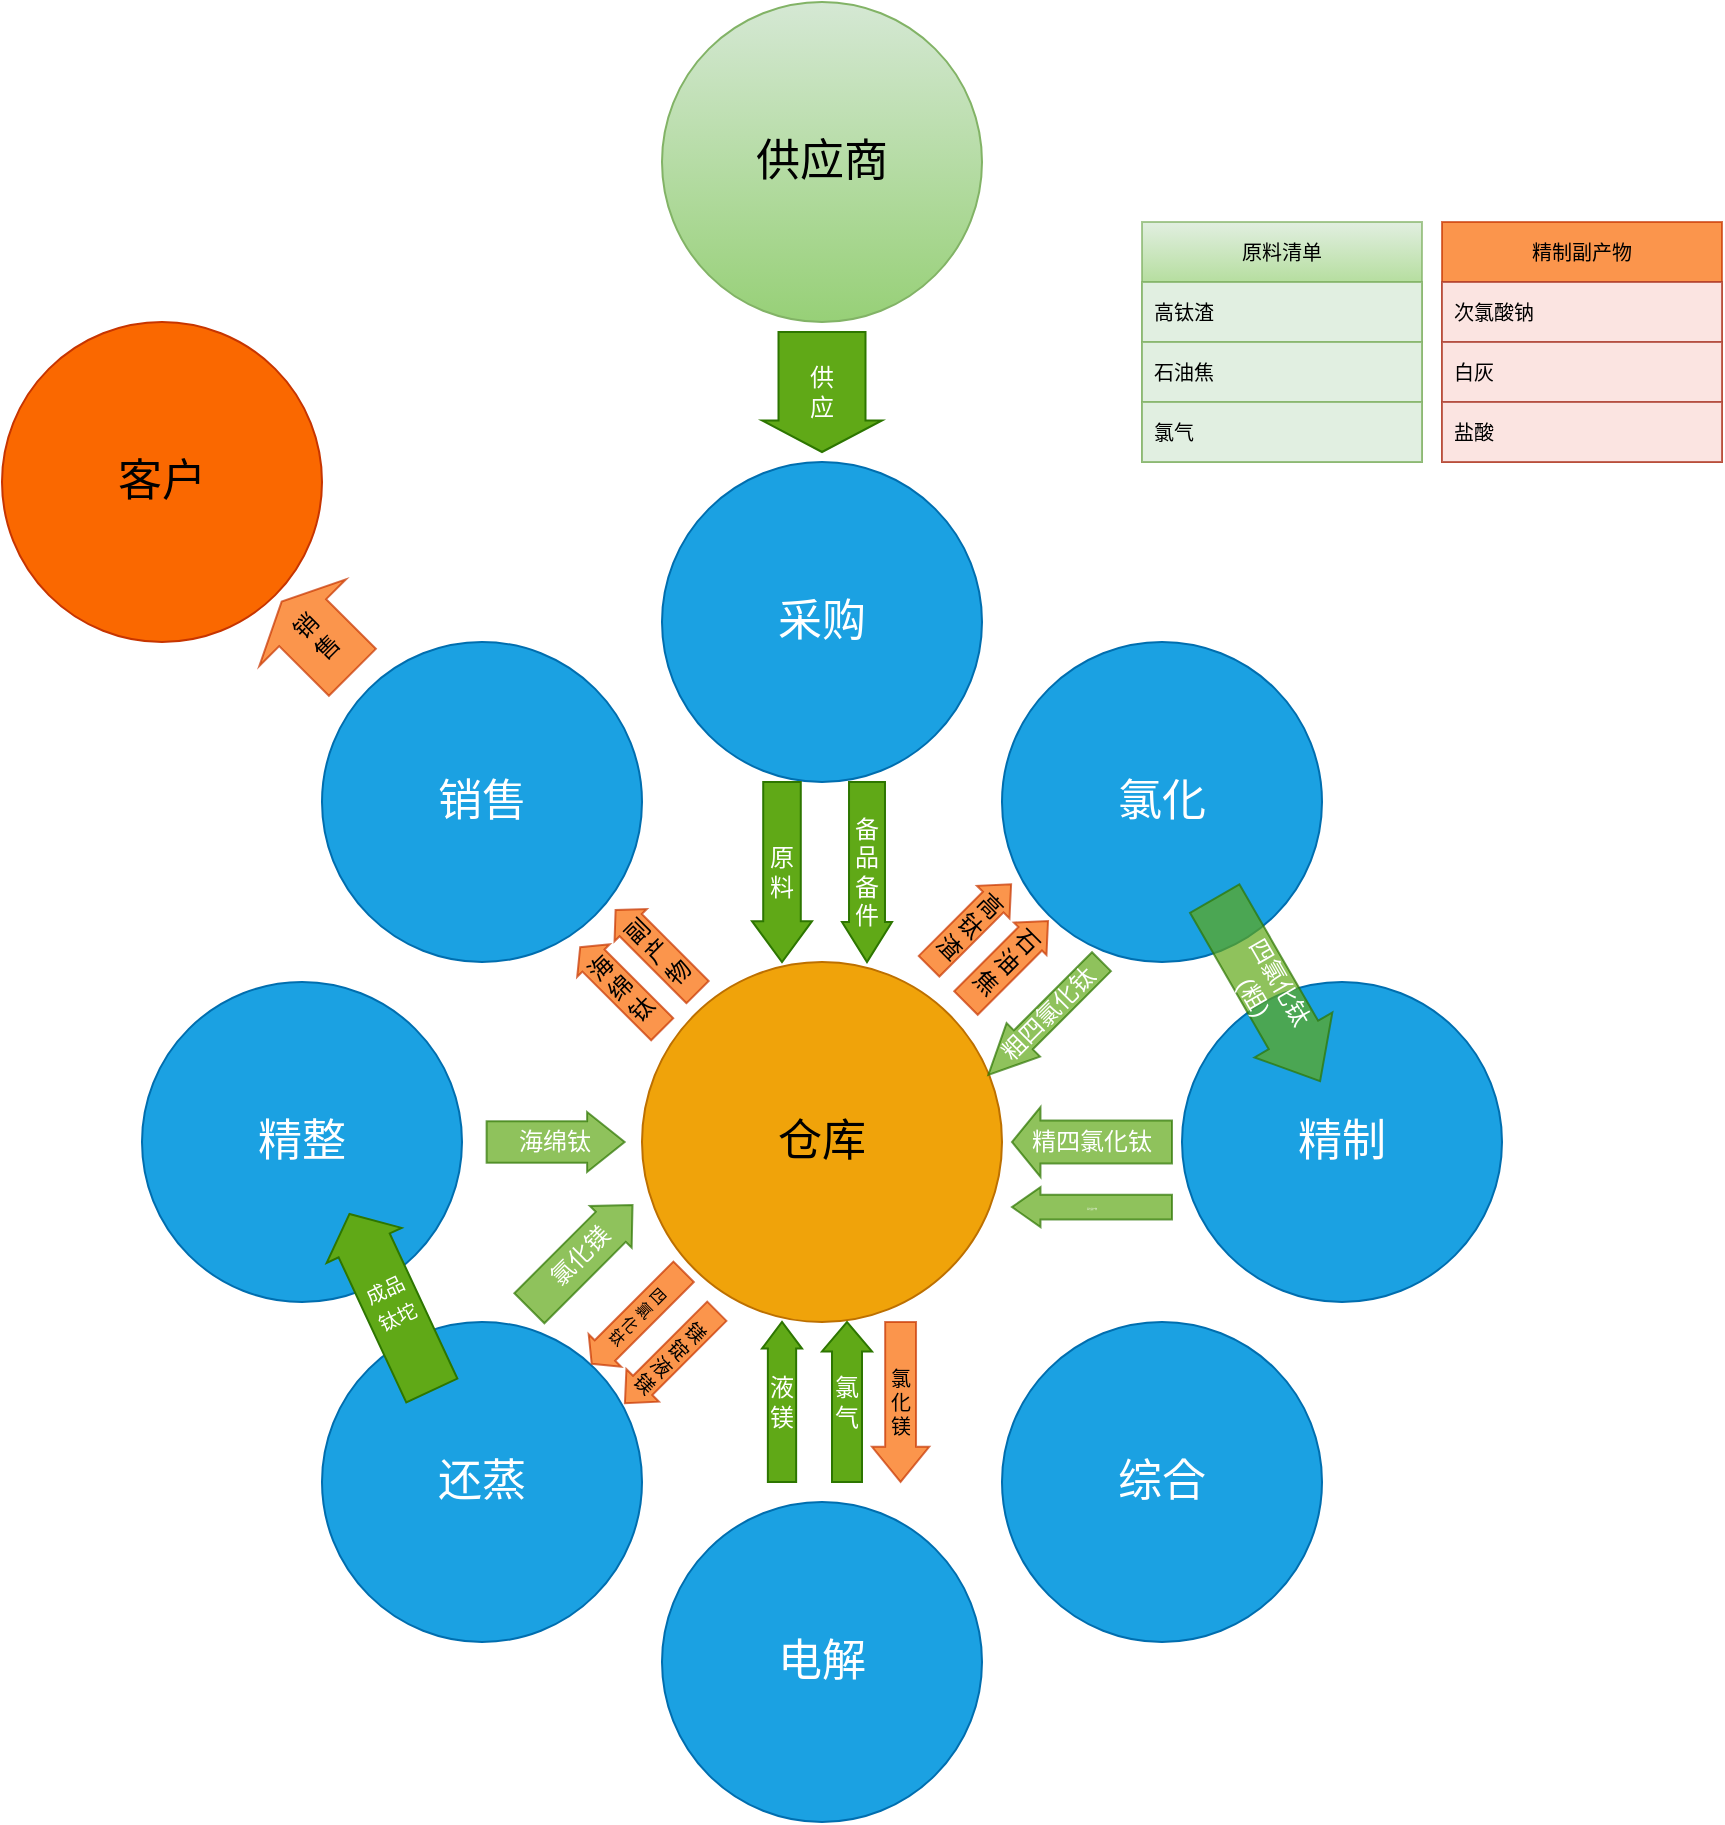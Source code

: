 <mxfile version="16.2.2" type="github">
  <diagram name="Page-1" id="dd472eb7-4b8b-5cd9-a60b-b15522922e76">
    <mxGraphModel dx="1933" dy="1289" grid="1" gridSize="10" guides="1" tooltips="1" connect="1" arrows="1" fold="1" page="1" pageScale="1" pageWidth="1100" pageHeight="850" background="none" math="0" shadow="0">
      <root>
        <mxCell id="0" />
        <mxCell id="1" parent="0" />
        <mxCell id="374e34682ed331ee-1" value="仓库" style="ellipse;whiteSpace=wrap;html=1;rounded=0;shadow=0;dashed=0;comic=0;fontFamily=Verdana;fontSize=22;fillColor=#f0a30a;strokeColor=#BD7000;fontColor=#000000;" parent="1" vertex="1">
          <mxGeometry x="440" y="290" width="180" height="180" as="geometry" />
        </mxCell>
        <mxCell id="45236fa5f4b8e91a-1" value="采购" style="ellipse;whiteSpace=wrap;html=1;rounded=0;shadow=0;dashed=0;comic=0;fontFamily=Verdana;fontSize=22;fontColor=#ffffff;fillColor=#1ba1e2;strokeColor=#006EAF;" parent="1" vertex="1">
          <mxGeometry x="450" y="40" width="160" height="160" as="geometry" />
        </mxCell>
        <mxCell id="45236fa5f4b8e91a-2" value="电解" style="ellipse;whiteSpace=wrap;html=1;rounded=0;shadow=0;dashed=0;comic=0;fontFamily=Verdana;fontSize=22;fontColor=#ffffff;fillColor=#1ba1e2;strokeColor=#006EAF;" parent="1" vertex="1">
          <mxGeometry x="450" y="560" width="160" height="160" as="geometry" />
        </mxCell>
        <mxCell id="45236fa5f4b8e91a-3" value="精制" style="ellipse;whiteSpace=wrap;html=1;rounded=0;shadow=0;dashed=0;comic=0;fontFamily=Verdana;fontSize=22;fontColor=#ffffff;fillColor=#1ba1e2;strokeColor=#006EAF;" parent="1" vertex="1">
          <mxGeometry x="710" y="300" width="160" height="160" as="geometry" />
        </mxCell>
        <mxCell id="45236fa5f4b8e91a-4" value="精整" style="ellipse;whiteSpace=wrap;html=1;rounded=0;shadow=0;dashed=0;comic=0;fontFamily=Verdana;fontSize=22;fontColor=#ffffff;fillColor=#1ba1e2;strokeColor=#006EAF;" parent="1" vertex="1">
          <mxGeometry x="190" y="300" width="160" height="160" as="geometry" />
        </mxCell>
        <mxCell id="45236fa5f4b8e91a-5" value="销售" style="ellipse;whiteSpace=wrap;html=1;rounded=0;shadow=0;dashed=0;comic=0;fontFamily=Verdana;fontSize=22;fontColor=#ffffff;fillColor=#1ba1e2;strokeColor=#006EAF;" parent="1" vertex="1">
          <mxGeometry x="280" y="130" width="160" height="160" as="geometry" />
        </mxCell>
        <mxCell id="45236fa5f4b8e91a-6" value="氯化" style="ellipse;whiteSpace=wrap;html=1;rounded=0;shadow=0;dashed=0;comic=0;fontFamily=Verdana;fontSize=22;fontColor=#ffffff;fillColor=#1ba1e2;strokeColor=#006EAF;" parent="1" vertex="1">
          <mxGeometry x="620" y="130" width="160" height="160" as="geometry" />
        </mxCell>
        <mxCell id="45236fa5f4b8e91a-7" value="综合" style="ellipse;whiteSpace=wrap;html=1;rounded=0;shadow=0;dashed=0;comic=0;fontFamily=Verdana;fontSize=22;fontColor=#ffffff;fillColor=#1ba1e2;strokeColor=#006EAF;" parent="1" vertex="1">
          <mxGeometry x="620" y="470" width="160" height="160" as="geometry" />
        </mxCell>
        <mxCell id="45236fa5f4b8e91a-8" value="还蒸" style="ellipse;whiteSpace=wrap;html=1;rounded=0;shadow=0;dashed=0;comic=0;fontFamily=Verdana;fontSize=22;fontColor=#ffffff;fillColor=#1ba1e2;strokeColor=#006EAF;" parent="1" vertex="1">
          <mxGeometry x="280" y="470" width="160" height="160" as="geometry" />
        </mxCell>
        <mxCell id="nypSkxeh19CnlEw6hLjK-6" value="原&lt;br&gt;料" style="shape=singleArrow;direction=south;whiteSpace=wrap;html=1;fillColor=#60a917;strokeColor=#2D7600;fontColor=#ffffff;arrowWidth=0.626;arrowSize=0.227;rounded=0;" vertex="1" parent="1">
          <mxGeometry x="495" y="200" width="30" height="90" as="geometry" />
        </mxCell>
        <mxCell id="nypSkxeh19CnlEw6hLjK-7" value="备&lt;br&gt;品&lt;br&gt;备&lt;br&gt;件" style="shape=singleArrow;direction=south;whiteSpace=wrap;html=1;fillColor=#60a917;strokeColor=#2D7600;fontColor=#ffffff;arrowWidth=0.719;arrowSize=0.222;rounded=0;" vertex="1" parent="1">
          <mxGeometry x="540" y="200" width="25" height="90" as="geometry" />
        </mxCell>
        <mxCell id="nypSkxeh19CnlEw6hLjK-11" value="海&lt;br&gt;绵&lt;br&gt;钛" style="shape=singleArrow;direction=north;whiteSpace=wrap;html=1;fillColor=#fa6800;rotation=-45;strokeColor=#C73500;fontColor=#000000;opacity=70;arrowWidth=0.679;arrowSize=0.162;rounded=0;" vertex="1" parent="1">
          <mxGeometry x="418.09" y="274.12" width="23" height="58" as="geometry" />
        </mxCell>
        <mxCell id="nypSkxeh19CnlEw6hLjK-13" value="&lt;font style=&quot;font-size: 10px&quot;&gt;成品&lt;br&gt;钛坨&lt;/font&gt;" style="shape=singleArrow;direction=north;whiteSpace=wrap;html=1;fillColor=#60a917;strokeColor=#2D7600;fontColor=#ffffff;rotation=-25;arrowWidth=0.682;arrowSize=0.178;rounded=0;" vertex="1" parent="1">
          <mxGeometry x="293.66" y="411.41" width="41.34" height="97.38" as="geometry" />
        </mxCell>
        <mxCell id="nypSkxeh19CnlEw6hLjK-14" value="石&lt;br&gt;油&lt;br&gt;焦" style="shape=singleArrow;direction=north;whiteSpace=wrap;html=1;fillColor=#fa6800;rotation=45;strokeColor=#C73500;fontColor=#000000;opacity=70;arrowWidth=0.722;arrowSize=0.217;rounded=0;" vertex="1" parent="1">
          <mxGeometry x="611" y="261" width="23" height="58" as="geometry" />
        </mxCell>
        <mxCell id="nypSkxeh19CnlEw6hLjK-17" value="液&lt;br&gt;镁" style="shape=singleArrow;direction=north;whiteSpace=wrap;html=1;fillColor=#60a917;strokeColor=#2D7600;fontColor=#ffffff;rotation=0;arrowWidth=0.707;arrowSize=0.166;rounded=0;" vertex="1" parent="1">
          <mxGeometry x="500" y="470" width="20" height="80" as="geometry" />
        </mxCell>
        <mxCell id="nypSkxeh19CnlEw6hLjK-18" value="氯&lt;br&gt;气" style="shape=singleArrow;direction=north;whiteSpace=wrap;html=1;fillColor=#60a917;strokeColor=#2D7600;fontColor=#ffffff;rotation=0;arrowWidth=0.6;arrowSize=0.184;rounded=0;" vertex="1" parent="1">
          <mxGeometry x="530" y="470" width="25" height="80" as="geometry" />
        </mxCell>
        <mxCell id="nypSkxeh19CnlEw6hLjK-20" value="海绵钛" style="shape=singleArrow;whiteSpace=wrap;html=1;fillColor=#60a917;opacity=70;fontColor=#ffffff;strokeColor=#2D7600;arrowWidth=0.689;arrowSize=0.272;rounded=0;" vertex="1" parent="1">
          <mxGeometry x="362.3" y="365" width="69.03" height="30" as="geometry" />
        </mxCell>
        <mxCell id="nypSkxeh19CnlEw6hLjK-21" value="精四氯化钛" style="shape=singleArrow;direction=west;whiteSpace=wrap;html=1;fillColor=#60a917;opacity=70;fontColor=#ffffff;strokeColor=#2D7600;arrowWidth=0.618;arrowSize=0.178;rounded=0;" vertex="1" parent="1">
          <mxGeometry x="625" y="362.53" width="80" height="34.94" as="geometry" />
        </mxCell>
        <mxCell id="nypSkxeh19CnlEw6hLjK-22" value="&amp;nbsp; 粗四氯化钛" style="shape=singleArrow;direction=west;whiteSpace=wrap;html=1;fillColor=#60a917;opacity=70;rotation=-45;fontColor=#ffffff;strokeColor=#2D7600;arrowWidth=0.566;arrowSize=0.309;rounded=0;" vertex="1" parent="1">
          <mxGeometry x="601.46" y="306.3" width="80" height="23.66" as="geometry" />
        </mxCell>
        <mxCell id="nypSkxeh19CnlEw6hLjK-25" value="氯&lt;br&gt;化&lt;br&gt;镁" style="shape=singleArrow;direction=south;whiteSpace=wrap;html=1;fontSize=10;fillColor=#fa6800;opacity=70;fontColor=#000000;strokeColor=#C73500;arrowWidth=0.54;arrowSize=0.22;rounded=0;" vertex="1" parent="1">
          <mxGeometry x="555" y="470" width="28.59" height="80" as="geometry" />
        </mxCell>
        <mxCell id="nypSkxeh19CnlEw6hLjK-26" value="&lt;font style=&quot;font-size: 8px&quot;&gt;四&lt;br style=&quot;font-size: 8px&quot;&gt;氯&lt;br style=&quot;font-size: 8px&quot;&gt;化&lt;br style=&quot;font-size: 8px&quot;&gt;钛&lt;/font&gt;" style="shape=singleArrow;direction=south;whiteSpace=wrap;html=1;fontSize=8;fillColor=#fa6800;opacity=70;fontColor=#000000;strokeColor=#C73500;rotation=45;arrowWidth=0.628;arrowSize=0.144;rounded=0;" vertex="1" parent="1">
          <mxGeometry x="426.33" y="435.38" width="23" height="65" as="geometry" />
        </mxCell>
        <mxCell id="nypSkxeh19CnlEw6hLjK-27" value="镁&lt;br&gt;锭&lt;br&gt;液&lt;br&gt;镁" style="shape=singleArrow;direction=south;whiteSpace=wrap;html=1;fontSize=10;fillColor=#fa6800;opacity=70;fontColor=#000000;strokeColor=#C73500;rotation=45;arrowWidth=0.592;arrowSize=0.193;rounded=0;" vertex="1" parent="1">
          <mxGeometry x="442.94" y="455.11" width="23" height="65" as="geometry" />
        </mxCell>
        <mxCell id="nypSkxeh19CnlEw6hLjK-28" value="氯化镁" style="shape=singleArrow;whiteSpace=wrap;html=1;fillColor=#60a917;opacity=70;fontColor=#ffffff;strokeColor=#2D7600;rotation=-45;arrowWidth=0.718;arrowSize=0.211;rounded=0;" vertex="1" parent="1">
          <mxGeometry x="373.01" y="422.54" width="72.93" height="29.57" as="geometry" />
        </mxCell>
        <mxCell id="nypSkxeh19CnlEw6hLjK-30" value="客户" style="ellipse;whiteSpace=wrap;html=1;rounded=0;shadow=0;dashed=0;comic=0;fontFamily=Verdana;fontSize=22;fontColor=#000000;fillColor=#fa6800;strokeColor=#C73500;" vertex="1" parent="1">
          <mxGeometry x="120" y="-30" width="160" height="160" as="geometry" />
        </mxCell>
        <mxCell id="nypSkxeh19CnlEw6hLjK-31" value="供应商" style="ellipse;whiteSpace=wrap;html=1;rounded=0;shadow=0;dashed=0;comic=0;fontFamily=Verdana;fontSize=22;fillColor=#d5e8d4;strokeColor=#82b366;gradientColor=#97d077;" vertex="1" parent="1">
          <mxGeometry x="450" y="-190" width="160" height="160" as="geometry" />
        </mxCell>
        <mxCell id="nypSkxeh19CnlEw6hLjK-32" value="高&lt;br&gt;钛&lt;br&gt;渣" style="shape=singleArrow;direction=north;whiteSpace=wrap;html=1;fillColor=#fa6800;rotation=45;strokeColor=#C73500;fontColor=#000000;opacity=70;arrowWidth=0.633;arrowSize=0.218;rounded=0;" vertex="1" parent="1">
          <mxGeometry x="592.55" y="242.6" width="23" height="58" as="geometry" />
        </mxCell>
        <mxCell id="nypSkxeh19CnlEw6hLjK-33" value="副&lt;br&gt;产&lt;br&gt;物" style="shape=singleArrow;direction=north;whiteSpace=wrap;html=1;fillColor=#fa6800;rotation=-45;strokeColor=#C73500;fontColor=#000000;opacity=70;arrowWidth=0.687;arrowSize=0.184;rounded=0;aspect=fixed;" vertex="1" parent="1">
          <mxGeometry x="435.88" y="255.54" width="22.83" height="58" as="geometry" />
        </mxCell>
        <mxCell id="nypSkxeh19CnlEw6hLjK-35" value="销&lt;br&gt;售" style="shape=singleArrow;direction=north;whiteSpace=wrap;html=1;fillColor=#fa6800;rotation=-45;strokeColor=#C73500;fontColor=#000000;opacity=70;arrowWidth=0.542;arrowSize=0.297;rounded=0;" vertex="1" parent="1">
          <mxGeometry x="246.89" y="102.49" width="61.25" height="50" as="geometry" />
        </mxCell>
        <mxCell id="nypSkxeh19CnlEw6hLjK-36" value="供&lt;br&gt;应" style="shape=singleArrow;direction=south;whiteSpace=wrap;html=1;fillColor=#60a917;strokeColor=#2D7600;fontColor=#ffffff;arrowWidth=0.725;arrowSize=0.263;rounded=0;" vertex="1" parent="1">
          <mxGeometry x="500" y="-25" width="60" height="60" as="geometry" />
        </mxCell>
        <mxCell id="nypSkxeh19CnlEw6hLjK-62" value="原料清单" style="swimlane;fontStyle=0;childLayout=stackLayout;horizontal=1;startSize=30;horizontalStack=0;resizeParent=1;resizeParentMax=0;resizeLast=0;collapsible=1;marginBottom=0;fontSize=10;fillColor=#d5e8d4;opacity=70;strokeColor=#82b366;gradientColor=#97d077;rounded=0;" vertex="1" parent="1">
          <mxGeometry x="690" y="-80" width="140" height="120" as="geometry" />
        </mxCell>
        <mxCell id="nypSkxeh19CnlEw6hLjK-63" value="高钛渣" style="text;strokeColor=#82b366;fillColor=#d5e8d4;align=left;verticalAlign=middle;spacingLeft=4;spacingRight=4;overflow=hidden;points=[[0,0.5],[1,0.5]];portConstraint=eastwest;rotatable=0;fontSize=10;opacity=70;rounded=0;" vertex="1" parent="nypSkxeh19CnlEw6hLjK-62">
          <mxGeometry y="30" width="140" height="30" as="geometry" />
        </mxCell>
        <mxCell id="nypSkxeh19CnlEw6hLjK-64" value="石油焦" style="text;strokeColor=#82b366;fillColor=#d5e8d4;align=left;verticalAlign=middle;spacingLeft=4;spacingRight=4;overflow=hidden;points=[[0,0.5],[1,0.5]];portConstraint=eastwest;rotatable=0;fontSize=10;opacity=70;rounded=0;" vertex="1" parent="nypSkxeh19CnlEw6hLjK-62">
          <mxGeometry y="60" width="140" height="30" as="geometry" />
        </mxCell>
        <mxCell id="nypSkxeh19CnlEw6hLjK-65" value="氯气" style="text;strokeColor=#82b366;fillColor=#d5e8d4;align=left;verticalAlign=middle;spacingLeft=4;spacingRight=4;overflow=hidden;points=[[0,0.5],[1,0.5]];portConstraint=eastwest;rotatable=0;fontSize=10;opacity=70;rounded=0;" vertex="1" parent="nypSkxeh19CnlEw6hLjK-62">
          <mxGeometry y="90" width="140" height="30" as="geometry" />
        </mxCell>
        <mxCell id="nypSkxeh19CnlEw6hLjK-67" value="精制副产物" style="swimlane;fontStyle=0;childLayout=stackLayout;horizontal=1;startSize=30;horizontalStack=0;resizeParent=1;resizeParentMax=0;resizeLast=0;collapsible=1;marginBottom=0;fontSize=10;fillColor=#fa6800;opacity=70;fontColor=#000000;strokeColor=#C73500;rounded=0;" vertex="1" parent="1">
          <mxGeometry x="840" y="-80" width="140" height="120" as="geometry" />
        </mxCell>
        <mxCell id="nypSkxeh19CnlEw6hLjK-69" value="次氯酸钠" style="text;strokeColor=#ae4132;fillColor=#fad9d5;align=left;verticalAlign=middle;spacingLeft=4;spacingRight=4;overflow=hidden;points=[[0,0.5],[1,0.5]];portConstraint=eastwest;rotatable=0;fontSize=10;opacity=70;rounded=0;" vertex="1" parent="nypSkxeh19CnlEw6hLjK-67">
          <mxGeometry y="30" width="140" height="30" as="geometry" />
        </mxCell>
        <mxCell id="nypSkxeh19CnlEw6hLjK-70" value="白灰" style="text;strokeColor=#ae4132;fillColor=#fad9d5;align=left;verticalAlign=middle;spacingLeft=4;spacingRight=4;overflow=hidden;points=[[0,0.5],[1,0.5]];portConstraint=eastwest;rotatable=0;fontSize=10;opacity=70;rounded=0;" vertex="1" parent="nypSkxeh19CnlEw6hLjK-67">
          <mxGeometry y="60" width="140" height="30" as="geometry" />
        </mxCell>
        <mxCell id="nypSkxeh19CnlEw6hLjK-68" value="盐酸" style="text;strokeColor=#ae4132;fillColor=#fad9d5;align=left;verticalAlign=middle;spacingLeft=4;spacingRight=4;overflow=hidden;points=[[0,0.5],[1,0.5]];portConstraint=eastwest;rotatable=0;fontSize=10;opacity=70;rounded=0;" vertex="1" parent="nypSkxeh19CnlEw6hLjK-67">
          <mxGeometry y="90" width="140" height="30" as="geometry" />
        </mxCell>
        <mxCell id="nypSkxeh19CnlEw6hLjK-75" value="四氯化钛&lt;br&gt;(粗)" style="shape=singleArrow;whiteSpace=wrap;html=1;fillColor=#60a917;opacity=70;fontColor=#ffffff;strokeColor=#2D7600;rotation=60;arrowWidth=0.634;arrowSize=0.253;rounded=0;" vertex="1" parent="1">
          <mxGeometry x="700" y="281.46" width="105.4" height="44.96" as="geometry" />
        </mxCell>
        <mxCell id="nypSkxeh19CnlEw6hLjK-76" value="&lt;font style=&quot;font-size: 1px;&quot;&gt;氯化副产物&lt;/font&gt;" style="shape=singleArrow;direction=west;whiteSpace=wrap;html=1;fillColor=#60a917;opacity=70;fontColor=#ffffff;strokeColor=#2D7600;arrowWidth=0.618;arrowSize=0.178;fontSize=1;rounded=0;" vertex="1" parent="1">
          <mxGeometry x="625" y="402.54" width="80" height="20" as="geometry" />
        </mxCell>
      </root>
    </mxGraphModel>
  </diagram>
</mxfile>
